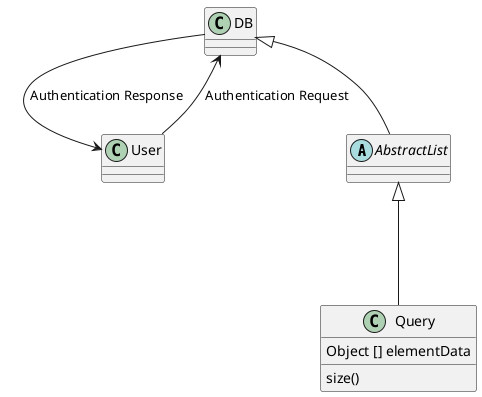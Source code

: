 @startuml
'https://plantuml.com/sequence-diagram


abstract class AbstractList

User --> DB: Authentication Request
DB --> User: Authentication Response

AbstractList <|--- Query
DB <|-- AbstractList

class Query {
    Object [] elementData
    size()
}

@enduml